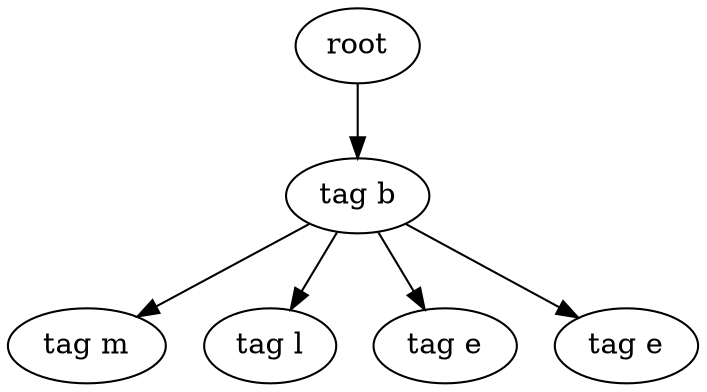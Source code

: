 digraph Tree{
0[label="root"];
0->00
00[label="tag b"];
00->000
000[label="tag m"];
00->001
001[label="tag l"];
00->002
002[label="tag e"];
00->003
003[label="tag e"];
}
